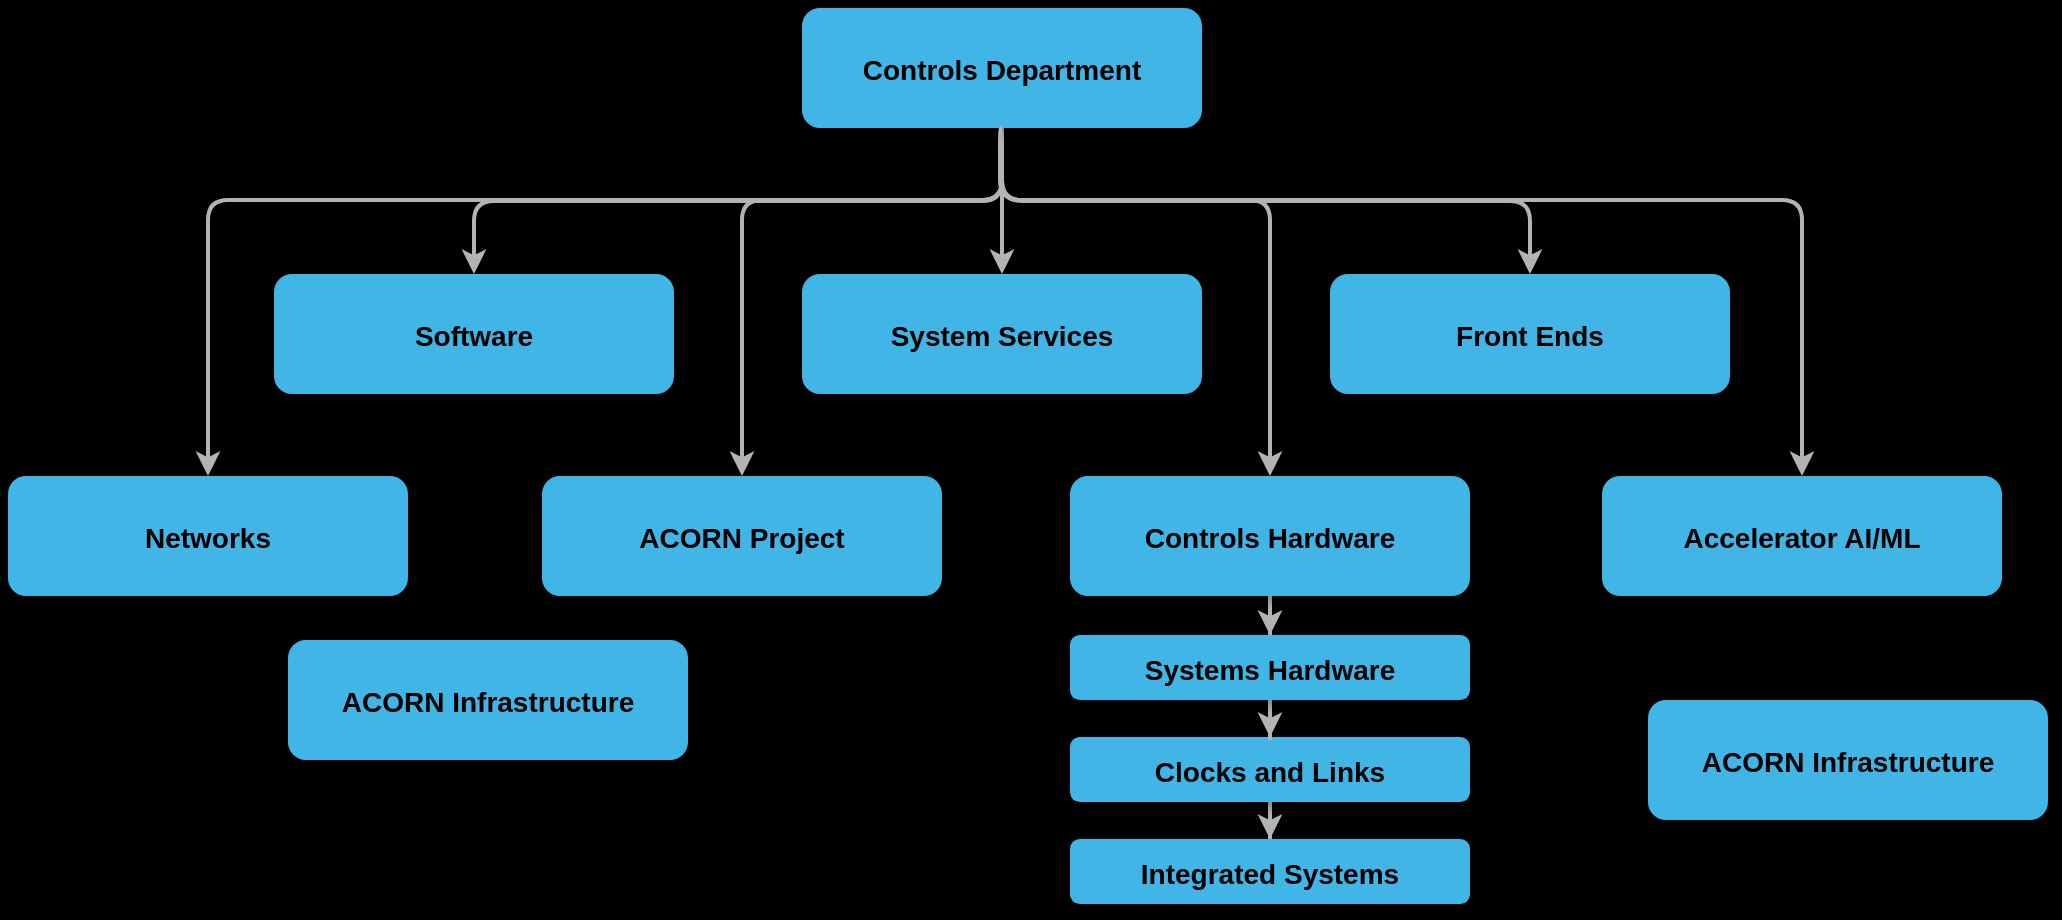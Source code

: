 <mxfile version="21.6.6" type="github">
  <diagram name="Page-1" id="97916047-d0de-89f5-080d-49f4d83e522f">
    <mxGraphModel dx="1195" dy="637" grid="0" gridSize="10" guides="1" tooltips="1" connect="1" arrows="1" fold="1" page="1" pageScale="1.5" pageWidth="1169" pageHeight="827" background="#000000" math="0" shadow="0">
      <root>
        <mxCell id="0" />
        <mxCell id="1" parent="0" />
        <mxCell id="TGfU6XMZG4lvDgsyMCdG-103" style="edgeStyle=orthogonalEdgeStyle;rounded=1;orthogonalLoop=1;jettySize=auto;html=1;entryX=0.5;entryY=0;entryDx=0;entryDy=0;exitX=0.5;exitY=1;exitDx=0;exitDy=0;strokeWidth=2;strokeColor=#B3B3B3;fontColor=#000000;" parent="1" source="TGfU6XMZG4lvDgsyMCdG-75" target="TGfU6XMZG4lvDgsyMCdG-70" edge="1">
          <mxGeometry relative="1" as="geometry">
            <Array as="points">
              <mxPoint x="772" y="432" />
              <mxPoint x="1172" y="432" />
            </Array>
          </mxGeometry>
        </mxCell>
        <mxCell id="TGfU6XMZG4lvDgsyMCdG-105" style="edgeStyle=orthogonalEdgeStyle;rounded=1;orthogonalLoop=1;jettySize=auto;html=1;exitX=0.5;exitY=1;exitDx=0;exitDy=0;strokeWidth=2;strokeColor=#B3B3B3;entryX=0.5;entryY=0;entryDx=0;entryDy=0;fontColor=#000000;" parent="1" source="TGfU6XMZG4lvDgsyMCdG-75" target="18" edge="1">
          <mxGeometry relative="1" as="geometry">
            <Array as="points">
              <mxPoint x="772" y="432" />
              <mxPoint x="375" y="432" />
            </Array>
          </mxGeometry>
        </mxCell>
        <mxCell id="TGfU6XMZG4lvDgsyMCdG-110" style="edgeStyle=orthogonalEdgeStyle;rounded=1;orthogonalLoop=1;jettySize=auto;html=1;entryX=0.5;entryY=0;entryDx=0;entryDy=0;exitX=0.5;exitY=1;exitDx=0;exitDy=0;strokeColor=#B3B3B3;strokeWidth=2;fontColor=#000000;" parent="1" source="TGfU6XMZG4lvDgsyMCdG-75" target="8" edge="1">
          <mxGeometry relative="1" as="geometry">
            <Array as="points">
              <mxPoint x="772" y="432" />
              <mxPoint x="642" y="432" />
            </Array>
          </mxGeometry>
        </mxCell>
        <mxCell id="4" value="System Services" style="rounded=1;fillColor=#41B6E6;strokeColor=none;shadow=1;gradientColor=none;fontStyle=1;fontColor=#000000;fontSize=14;strokeWidth=2;" parent="1" vertex="1">
          <mxGeometry x="672" y="469" width="200" height="60" as="geometry" />
        </mxCell>
        <mxCell id="5" value="Software" style="rounded=1;fillColor=#41B6E6;strokeColor=none;shadow=1;gradientColor=none;fontStyle=1;fontColor=#000000;fontSize=14;strokeWidth=2;" parent="1" vertex="1">
          <mxGeometry x="408" y="469" width="200" height="60" as="geometry" />
        </mxCell>
        <mxCell id="6" value="Front Ends" style="rounded=1;fillColor=#41B6E6;strokeColor=none;shadow=1;gradientColor=none;fontStyle=1;fontColor=#000000;fontSize=14;strokeWidth=2;" parent="1" vertex="1">
          <mxGeometry x="936" y="469" width="200" height="60" as="geometry" />
        </mxCell>
        <mxCell id="8" value="ACORN Project" style="rounded=1;fillColor=#41B6E6;strokeColor=none;shadow=1;gradientColor=none;fontStyle=1;fontColor=#000000;fontSize=14;strokeWidth=2;" parent="1" vertex="1">
          <mxGeometry x="542" y="570" width="200" height="60" as="geometry" />
        </mxCell>
        <mxCell id="TGfU6XMZG4lvDgsyMCdG-96" value="" style="edgeStyle=orthogonalEdgeStyle;rounded=0;orthogonalLoop=1;jettySize=auto;html=1;fontColor=#000000;strokeColor=#B3B3B3;strokeWidth=2;" parent="1" source="13" target="TGfU6XMZG4lvDgsyMCdG-66" edge="1">
          <mxGeometry relative="1" as="geometry" />
        </mxCell>
        <mxCell id="13" value="Controls Hardware" style="rounded=1;fillColor=#41B6E6;strokeColor=none;shadow=1;gradientColor=none;fontStyle=1;fontColor=#000000;fontSize=14;strokeWidth=2;" parent="1" vertex="1">
          <mxGeometry x="806" y="570" width="200" height="60" as="geometry" />
        </mxCell>
        <mxCell id="18" value="Networks" style="rounded=1;fillColor=#41B6E6;strokeColor=none;shadow=1;gradientColor=none;fontStyle=1;fontColor=#000000;fontSize=14;strokeWidth=2;" parent="1" vertex="1">
          <mxGeometry x="275" y="570" width="200" height="60" as="geometry" />
        </mxCell>
        <mxCell id="TGfU6XMZG4lvDgsyMCdG-98" value="" style="edgeStyle=orthogonalEdgeStyle;rounded=0;orthogonalLoop=1;jettySize=auto;html=1;fontColor=#000000;strokeColor=#B3B3B3;strokeWidth=2;" parent="1" source="TGfU6XMZG4lvDgsyMCdG-64" target="TGfU6XMZG4lvDgsyMCdG-68" edge="1">
          <mxGeometry relative="1" as="geometry" />
        </mxCell>
        <mxCell id="TGfU6XMZG4lvDgsyMCdG-64" value="Clocks and Links" style="rounded=1;fillColor=#41B6E6;strokeColor=none;shadow=1;gradientColor=none;fontStyle=1;fontColor=#000000;fontSize=14;strokeWidth=2;" parent="1" vertex="1">
          <mxGeometry x="806" y="700.5" width="200" height="32.5" as="geometry" />
        </mxCell>
        <mxCell id="TGfU6XMZG4lvDgsyMCdG-97" value="" style="edgeStyle=orthogonalEdgeStyle;rounded=0;orthogonalLoop=1;jettySize=auto;html=1;fontColor=#000000;strokeColor=#B3B3B3;strokeWidth=2;" parent="1" source="TGfU6XMZG4lvDgsyMCdG-66" target="TGfU6XMZG4lvDgsyMCdG-64" edge="1">
          <mxGeometry relative="1" as="geometry" />
        </mxCell>
        <mxCell id="TGfU6XMZG4lvDgsyMCdG-66" value="Systems Hardware" style="rounded=1;fillColor=#41B6E6;strokeColor=none;shadow=1;gradientColor=none;fontStyle=1;fontColor=#000000;fontSize=14;strokeWidth=2;" parent="1" vertex="1">
          <mxGeometry x="806" y="649.5" width="200" height="32.5" as="geometry" />
        </mxCell>
        <mxCell id="TGfU6XMZG4lvDgsyMCdG-68" value="Integrated Systems" style="rounded=1;fillColor=#41B6E6;strokeColor=none;shadow=1;gradientColor=none;fontStyle=1;fontColor=#000000;fontSize=14;strokeWidth=2;" parent="1" vertex="1">
          <mxGeometry x="806" y="751.5" width="200" height="32.5" as="geometry" />
        </mxCell>
        <mxCell id="TGfU6XMZG4lvDgsyMCdG-70" value="Accelerator AI/ML" style="rounded=1;fillColor=#41B6E6;strokeColor=none;shadow=1;gradientColor=none;fontStyle=1;fontColor=#000000;fontSize=14;strokeWidth=2;" parent="1" vertex="1">
          <mxGeometry x="1072" y="570" width="200" height="60" as="geometry" />
        </mxCell>
        <mxCell id="TGfU6XMZG4lvDgsyMCdG-83" value="" style="edgeStyle=orthogonalEdgeStyle;rounded=1;orthogonalLoop=1;jettySize=auto;html=1;strokeWidth=2;strokeColor=#B3B3B3;exitX=0.5;exitY=1;exitDx=0;exitDy=0;fontColor=#000000;" parent="1" source="TGfU6XMZG4lvDgsyMCdG-75" target="5" edge="1">
          <mxGeometry relative="1" as="geometry" />
        </mxCell>
        <mxCell id="TGfU6XMZG4lvDgsyMCdG-100" value="" style="edgeStyle=orthogonalEdgeStyle;rounded=1;orthogonalLoop=1;jettySize=auto;html=1;strokeColor=#B3B3B3;strokeWidth=2;fontColor=#000000;" parent="1" source="TGfU6XMZG4lvDgsyMCdG-75" target="4" edge="1">
          <mxGeometry relative="1" as="geometry" />
        </mxCell>
        <mxCell id="TGfU6XMZG4lvDgsyMCdG-101" value="" style="edgeStyle=orthogonalEdgeStyle;rounded=1;orthogonalLoop=1;jettySize=auto;html=1;entryX=0.5;entryY=0;entryDx=0;entryDy=0;exitX=0.5;exitY=1;exitDx=0;exitDy=0;strokeColor=#B3B3B3;strokeWidth=2;fontColor=#000000;" parent="1" source="TGfU6XMZG4lvDgsyMCdG-75" target="6" edge="1">
          <mxGeometry relative="1" as="geometry" />
        </mxCell>
        <mxCell id="TGfU6XMZG4lvDgsyMCdG-75" value="Controls Department" style="rounded=1;fillColor=#41B6E6;strokeColor=none;shadow=1;gradientColor=none;fontStyle=1;fontColor=#000000;fontSize=14;strokeWidth=2;" parent="1" vertex="1">
          <mxGeometry x="672" y="336" width="200" height="60" as="geometry" />
        </mxCell>
        <mxCell id="TGfU6XMZG4lvDgsyMCdG-111" style="edgeStyle=orthogonalEdgeStyle;rounded=1;orthogonalLoop=1;jettySize=auto;html=1;entryX=0.5;entryY=0;entryDx=0;entryDy=0;exitX=0.5;exitY=1;exitDx=0;exitDy=0;strokeColor=#B3B3B3;strokeWidth=2;fontColor=#000000;" parent="1" source="TGfU6XMZG4lvDgsyMCdG-75" target="13" edge="1">
          <mxGeometry relative="1" as="geometry">
            <mxPoint x="901" y="513" as="sourcePoint" />
            <mxPoint x="771" y="687" as="targetPoint" />
            <Array as="points">
              <mxPoint x="771" y="396" />
              <mxPoint x="771" y="432" />
              <mxPoint x="906" y="432" />
            </Array>
          </mxGeometry>
        </mxCell>
        <mxCell id="n0QACJwp2dirKkg2xgtj-21" value="ACORN Infrastructure" style="rounded=1;fillColor=#41B6E6;strokeColor=none;shadow=1;gradientColor=none;fontStyle=1;fontColor=#000000;fontSize=14;strokeWidth=2;" vertex="1" parent="1">
          <mxGeometry x="415" y="652" width="200" height="60" as="geometry" />
        </mxCell>
        <mxCell id="n0QACJwp2dirKkg2xgtj-22" value="ACORN Infrastructure" style="rounded=1;fillColor=#41B6E6;strokeColor=none;shadow=1;gradientColor=none;fontStyle=1;fontColor=#000000;fontSize=14;strokeWidth=2;" vertex="1" parent="1">
          <mxGeometry x="1095" y="682" width="200" height="60" as="geometry" />
        </mxCell>
      </root>
    </mxGraphModel>
  </diagram>
</mxfile>
